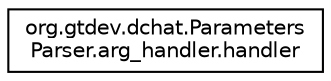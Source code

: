 digraph "Graphical Class Hierarchy"
{
  edge [fontname="Helvetica",fontsize="10",labelfontname="Helvetica",labelfontsize="10"];
  node [fontname="Helvetica",fontsize="10",shape=record];
  rankdir="LR";
  Node0 [label="org.gtdev.dchat.Parameters\lParser.arg_handler.handler",height=0.2,width=0.4,color="black", fillcolor="white", style="filled",URL="$interfaceorg_1_1gtdev_1_1dchat_1_1ParametersParser_1_1arg__handler_1_1handler.html",tooltip="Function interface of handler function. "];
}
